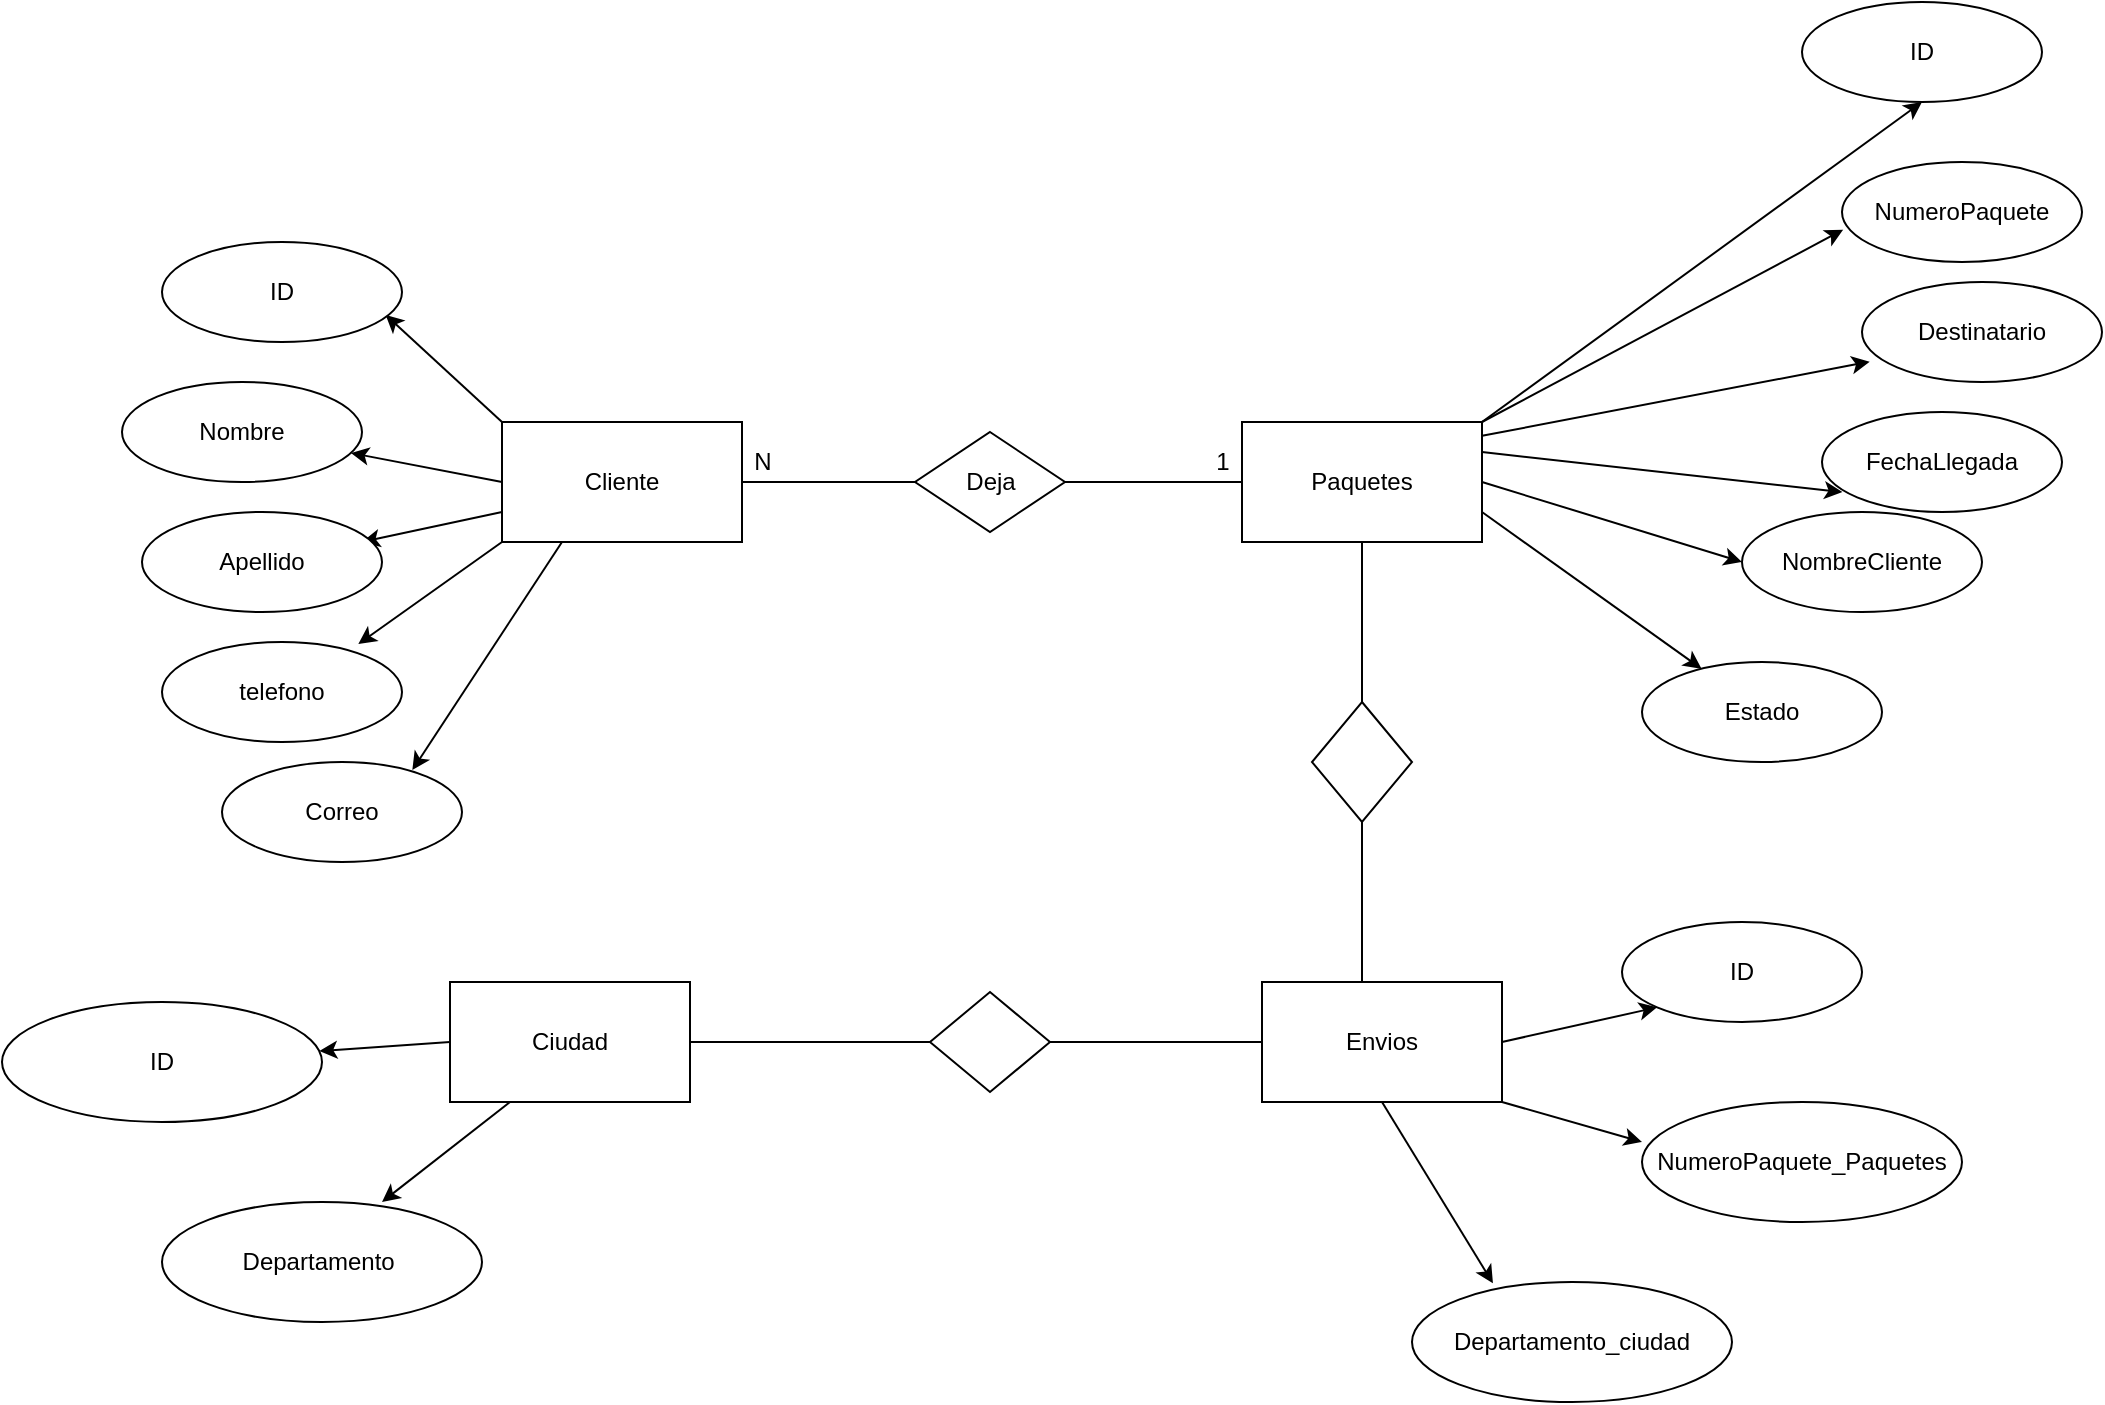 <mxfile>
    <diagram id="f3slu_0t_sN41W2EaQ5w" name="Página-1">
        <mxGraphModel dx="1142" dy="617" grid="1" gridSize="10" guides="1" tooltips="1" connect="1" arrows="1" fold="1" page="1" pageScale="1" pageWidth="827" pageHeight="1169" math="0" shadow="0">
            <root>
                <mxCell id="0"/>
                <mxCell id="1" parent="0"/>
                <mxCell id="116" style="edgeStyle=none;html=1;exitX=0;exitY=0;exitDx=0;exitDy=0;entryX=0.932;entryY=0.729;entryDx=0;entryDy=0;entryPerimeter=0;" parent="1" source="121" target="130" edge="1">
                    <mxGeometry relative="1" as="geometry">
                        <mxPoint x="320" y="590" as="targetPoint"/>
                    </mxGeometry>
                </mxCell>
                <mxCell id="117" style="edgeStyle=none;html=1;exitX=0;exitY=0.5;exitDx=0;exitDy=0;" parent="1" source="121" target="133" edge="1">
                    <mxGeometry relative="1" as="geometry">
                        <mxPoint x="320" y="635" as="targetPoint"/>
                    </mxGeometry>
                </mxCell>
                <mxCell id="118" style="edgeStyle=none;html=1;exitX=0;exitY=0.75;exitDx=0;exitDy=0;" parent="1" source="121" edge="1">
                    <mxGeometry relative="1" as="geometry">
                        <mxPoint x="310" y="690" as="targetPoint"/>
                    </mxGeometry>
                </mxCell>
                <mxCell id="119" style="edgeStyle=none;html=1;exitX=0;exitY=1;exitDx=0;exitDy=0;entryX=0.818;entryY=0.021;entryDx=0;entryDy=0;entryPerimeter=0;" parent="1" source="121" target="141" edge="1">
                    <mxGeometry relative="1" as="geometry">
                        <mxPoint x="340.0" y="740" as="targetPoint"/>
                    </mxGeometry>
                </mxCell>
                <mxCell id="120" style="edgeStyle=none;html=1;exitX=0.25;exitY=1;exitDx=0;exitDy=0;entryX=0.793;entryY=0.081;entryDx=0;entryDy=0;entryPerimeter=0;" parent="1" source="121" target="142" edge="1">
                    <mxGeometry relative="1" as="geometry">
                        <mxPoint x="370.0" y="780" as="targetPoint"/>
                    </mxGeometry>
                </mxCell>
                <mxCell id="121" value="Cliente" style="rounded=0;whiteSpace=wrap;html=1;" parent="1" vertex="1">
                    <mxGeometry x="380" y="630" width="120" height="60" as="geometry"/>
                </mxCell>
                <mxCell id="122" value="" style="endArrow=none;html=1;exitX=1;exitY=0.5;exitDx=0;exitDy=0;entryX=0;entryY=0.5;entryDx=0;entryDy=0;startArrow=none;" parent="1" source="128" target="127" edge="1">
                    <mxGeometry width="50" height="50" relative="1" as="geometry">
                        <mxPoint x="750" y="720" as="sourcePoint"/>
                        <mxPoint x="710" y="660" as="targetPoint"/>
                    </mxGeometry>
                </mxCell>
                <mxCell id="123" style="edgeStyle=none;html=1;exitX=1;exitY=0;exitDx=0;exitDy=0;entryX=0.5;entryY=1;entryDx=0;entryDy=0;" parent="1" source="127" target="136" edge="1">
                    <mxGeometry relative="1" as="geometry">
                        <mxPoint x="760" y="550" as="targetPoint"/>
                    </mxGeometry>
                </mxCell>
                <mxCell id="124" style="edgeStyle=none;html=1;exitX=0.995;exitY=0.117;exitDx=0;exitDy=0;exitPerimeter=0;entryX=0.032;entryY=0.797;entryDx=0;entryDy=0;entryPerimeter=0;" parent="1" source="127" target="131" edge="1">
                    <mxGeometry relative="1" as="geometry">
                        <mxPoint x="860" y="550" as="targetPoint"/>
                    </mxGeometry>
                </mxCell>
                <mxCell id="125" style="edgeStyle=none;html=1;exitX=1;exitY=0.25;exitDx=0;exitDy=0;entryX=0.085;entryY=0.801;entryDx=0;entryDy=0;entryPerimeter=0;" parent="1" source="127" target="137" edge="1">
                    <mxGeometry relative="1" as="geometry">
                        <mxPoint x="930" y="620" as="targetPoint"/>
                    </mxGeometry>
                </mxCell>
                <mxCell id="126" style="edgeStyle=none;html=1;exitX=1;exitY=0.5;exitDx=0;exitDy=0;entryX=0;entryY=0.5;entryDx=0;entryDy=0;" parent="1" source="127" target="143" edge="1">
                    <mxGeometry relative="1" as="geometry">
                        <mxPoint x="930" y="670" as="targetPoint"/>
                    </mxGeometry>
                </mxCell>
                <mxCell id="153" style="edgeStyle=none;html=1;exitX=1;exitY=0.75;exitDx=0;exitDy=0;" parent="1" source="127" target="154" edge="1">
                    <mxGeometry relative="1" as="geometry">
                        <mxPoint x="960" y="710" as="targetPoint"/>
                    </mxGeometry>
                </mxCell>
                <mxCell id="162" style="edgeStyle=none;html=1;exitX=1;exitY=0;exitDx=0;exitDy=0;entryX=0.005;entryY=0.677;entryDx=0;entryDy=0;entryPerimeter=0;" parent="1" source="127" target="163" edge="1">
                    <mxGeometry relative="1" as="geometry">
                        <mxPoint x="890" y="530" as="targetPoint"/>
                    </mxGeometry>
                </mxCell>
                <mxCell id="127" value="Paquetes" style="rounded=0;whiteSpace=wrap;html=1;" parent="1" vertex="1">
                    <mxGeometry x="750" y="630" width="120" height="60" as="geometry"/>
                </mxCell>
                <mxCell id="128" value="Deja" style="rhombus;whiteSpace=wrap;html=1;" parent="1" vertex="1">
                    <mxGeometry x="586.5" y="635" width="75" height="50" as="geometry"/>
                </mxCell>
                <mxCell id="129" value="" style="endArrow=none;html=1;exitX=1;exitY=0.5;exitDx=0;exitDy=0;entryX=0;entryY=0.5;entryDx=0;entryDy=0;" parent="1" source="121" target="128" edge="1">
                    <mxGeometry width="50" height="50" relative="1" as="geometry">
                        <mxPoint x="500" y="660" as="sourcePoint"/>
                        <mxPoint x="750" y="660" as="targetPoint"/>
                    </mxGeometry>
                </mxCell>
                <mxCell id="130" value="ID" style="ellipse;whiteSpace=wrap;html=1;" parent="1" vertex="1">
                    <mxGeometry x="210" y="540" width="120" height="50" as="geometry"/>
                </mxCell>
                <mxCell id="131" value="Destinatario" style="ellipse;whiteSpace=wrap;html=1;" parent="1" vertex="1">
                    <mxGeometry x="1060" y="560" width="120" height="50" as="geometry"/>
                </mxCell>
                <mxCell id="132" value="N" style="text;html=1;align=center;verticalAlign=middle;resizable=0;points=[];autosize=1;strokeColor=none;fillColor=none;" parent="1" vertex="1">
                    <mxGeometry x="500" y="640" width="20" height="20" as="geometry"/>
                </mxCell>
                <mxCell id="133" value="Nombre" style="ellipse;whiteSpace=wrap;html=1;" parent="1" vertex="1">
                    <mxGeometry x="190" y="610" width="120" height="50" as="geometry"/>
                </mxCell>
                <mxCell id="134" value="Apellido" style="ellipse;whiteSpace=wrap;html=1;" parent="1" vertex="1">
                    <mxGeometry x="200" y="675" width="120" height="50" as="geometry"/>
                </mxCell>
                <mxCell id="135" value="1" style="text;html=1;align=center;verticalAlign=middle;resizable=0;points=[];autosize=1;strokeColor=none;fillColor=none;" parent="1" vertex="1">
                    <mxGeometry x="730" y="640" width="20" height="20" as="geometry"/>
                </mxCell>
                <mxCell id="136" value="ID" style="ellipse;whiteSpace=wrap;html=1;" parent="1" vertex="1">
                    <mxGeometry x="1030" y="420" width="120" height="50" as="geometry"/>
                </mxCell>
                <mxCell id="137" value="FechaLlegada" style="ellipse;whiteSpace=wrap;html=1;" parent="1" vertex="1">
                    <mxGeometry x="1040" y="625" width="120" height="50" as="geometry"/>
                </mxCell>
                <mxCell id="141" value="telefono" style="ellipse;whiteSpace=wrap;html=1;" parent="1" vertex="1">
                    <mxGeometry x="210" y="740" width="120" height="50" as="geometry"/>
                </mxCell>
                <mxCell id="142" value="Correo" style="ellipse;whiteSpace=wrap;html=1;" parent="1" vertex="1">
                    <mxGeometry x="240" y="800" width="120" height="50" as="geometry"/>
                </mxCell>
                <mxCell id="143" value="NombreCliente" style="ellipse;whiteSpace=wrap;html=1;" parent="1" vertex="1">
                    <mxGeometry x="1000" y="675" width="120" height="50" as="geometry"/>
                </mxCell>
                <mxCell id="154" value="Estado" style="ellipse;whiteSpace=wrap;html=1;" parent="1" vertex="1">
                    <mxGeometry x="950" y="750" width="120" height="50" as="geometry"/>
                </mxCell>
                <mxCell id="156" value="" style="endArrow=none;html=1;exitX=0.5;exitY=1;exitDx=0;exitDy=0;startArrow=none;" parent="1" source="157" edge="1">
                    <mxGeometry width="50" height="50" relative="1" as="geometry">
                        <mxPoint x="860" y="760" as="sourcePoint"/>
                        <mxPoint x="810" y="910" as="targetPoint"/>
                    </mxGeometry>
                </mxCell>
                <mxCell id="157" value="" style="rhombus;whiteSpace=wrap;html=1;" parent="1" vertex="1">
                    <mxGeometry x="785" y="770" width="50" height="60" as="geometry"/>
                </mxCell>
                <mxCell id="158" value="" style="endArrow=none;html=1;exitX=0.5;exitY=1;exitDx=0;exitDy=0;" parent="1" source="127" target="157" edge="1">
                    <mxGeometry width="50" height="50" relative="1" as="geometry">
                        <mxPoint x="810.0" y="690" as="sourcePoint"/>
                        <mxPoint x="810.0" y="910" as="targetPoint"/>
                    </mxGeometry>
                </mxCell>
                <mxCell id="160" style="edgeStyle=none;html=1;exitX=1;exitY=0.5;exitDx=0;exitDy=0;entryX=0;entryY=1;entryDx=0;entryDy=0;" parent="1" source="159" target="161" edge="1">
                    <mxGeometry relative="1" as="geometry">
                        <mxPoint x="940.0" y="930" as="targetPoint"/>
                    </mxGeometry>
                </mxCell>
                <mxCell id="164" style="edgeStyle=none;html=1;exitX=1;exitY=1;exitDx=0;exitDy=0;" parent="1" source="159" edge="1">
                    <mxGeometry relative="1" as="geometry">
                        <mxPoint x="950" y="990" as="targetPoint"/>
                    </mxGeometry>
                </mxCell>
                <mxCell id="166" style="edgeStyle=none;html=1;exitX=0.5;exitY=1;exitDx=0;exitDy=0;entryX=0.253;entryY=0.011;entryDx=0;entryDy=0;entryPerimeter=0;" parent="1" source="159" target="167" edge="1">
                    <mxGeometry relative="1" as="geometry">
                        <mxPoint x="870" y="1050" as="targetPoint"/>
                    </mxGeometry>
                </mxCell>
                <mxCell id="159" value="Envios" style="rounded=0;whiteSpace=wrap;html=1;" parent="1" vertex="1">
                    <mxGeometry x="760" y="910" width="120" height="60" as="geometry"/>
                </mxCell>
                <mxCell id="161" value="ID" style="ellipse;whiteSpace=wrap;html=1;" parent="1" vertex="1">
                    <mxGeometry x="940" y="880" width="120" height="50" as="geometry"/>
                </mxCell>
                <mxCell id="163" value="NumeroPaquete" style="ellipse;whiteSpace=wrap;html=1;" parent="1" vertex="1">
                    <mxGeometry x="1050" y="500" width="120" height="50" as="geometry"/>
                </mxCell>
                <mxCell id="165" value="NumeroPaquete_Paquetes" style="ellipse;whiteSpace=wrap;html=1;" parent="1" vertex="1">
                    <mxGeometry x="950" y="970" width="160" height="60" as="geometry"/>
                </mxCell>
                <mxCell id="167" value="Departamento_ciudad" style="ellipse;whiteSpace=wrap;html=1;" parent="1" vertex="1">
                    <mxGeometry x="835" y="1060" width="160" height="60" as="geometry"/>
                </mxCell>
                <mxCell id="169" value="" style="endArrow=none;html=1;exitX=0.5;exitY=1;exitDx=0;exitDy=0;startArrow=none;" parent="1" source="170" edge="1">
                    <mxGeometry width="50" height="50" relative="1" as="geometry">
                        <mxPoint x="630" y="790" as="sourcePoint"/>
                        <mxPoint x="470" y="940" as="targetPoint"/>
                    </mxGeometry>
                </mxCell>
                <mxCell id="170" value="" style="rhombus;whiteSpace=wrap;html=1;rotation=90;" parent="1" vertex="1">
                    <mxGeometry x="599" y="910" width="50" height="60" as="geometry"/>
                </mxCell>
                <mxCell id="171" value="" style="endArrow=none;html=1;exitX=0;exitY=0.5;exitDx=0;exitDy=0;" parent="1" source="159" target="170" edge="1">
                    <mxGeometry width="50" height="50" relative="1" as="geometry">
                        <mxPoint x="760" y="940" as="sourcePoint"/>
                        <mxPoint x="470" y="940" as="targetPoint"/>
                    </mxGeometry>
                </mxCell>
                <mxCell id="173" style="edgeStyle=none;html=1;exitX=0.25;exitY=1;exitDx=0;exitDy=0;" parent="1" source="172" edge="1">
                    <mxGeometry relative="1" as="geometry">
                        <mxPoint x="320" y="1020" as="targetPoint"/>
                    </mxGeometry>
                </mxCell>
                <mxCell id="175" style="edgeStyle=none;html=1;exitX=0;exitY=0.5;exitDx=0;exitDy=0;" parent="1" source="172" target="176" edge="1">
                    <mxGeometry relative="1" as="geometry">
                        <mxPoint x="280" y="950" as="targetPoint"/>
                    </mxGeometry>
                </mxCell>
                <mxCell id="172" value="Ciudad" style="rounded=0;whiteSpace=wrap;html=1;" parent="1" vertex="1">
                    <mxGeometry x="354" y="910" width="120" height="60" as="geometry"/>
                </mxCell>
                <mxCell id="174" value="Departamento&amp;nbsp;" style="ellipse;whiteSpace=wrap;html=1;" parent="1" vertex="1">
                    <mxGeometry x="210" y="1020" width="160" height="60" as="geometry"/>
                </mxCell>
                <mxCell id="176" value="ID" style="ellipse;whiteSpace=wrap;html=1;" parent="1" vertex="1">
                    <mxGeometry x="130" y="920" width="160" height="60" as="geometry"/>
                </mxCell>
            </root>
        </mxGraphModel>
    </diagram>
</mxfile>
